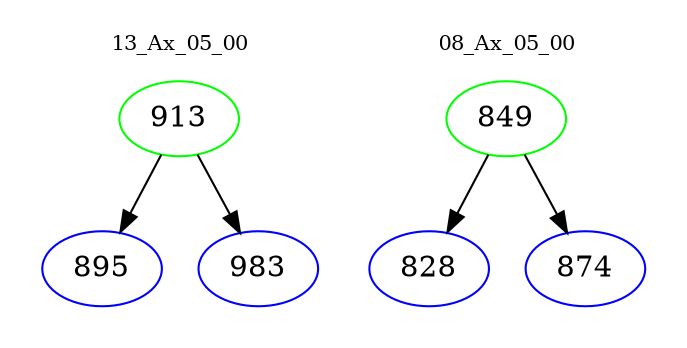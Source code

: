 digraph{
subgraph cluster_0 {
color = white
label = "13_Ax_05_00";
fontsize=10;
T0_913 [label="913", color="green"]
T0_913 -> T0_895 [color="black"]
T0_895 [label="895", color="blue"]
T0_913 -> T0_983 [color="black"]
T0_983 [label="983", color="blue"]
}
subgraph cluster_1 {
color = white
label = "08_Ax_05_00";
fontsize=10;
T1_849 [label="849", color="green"]
T1_849 -> T1_828 [color="black"]
T1_828 [label="828", color="blue"]
T1_849 -> T1_874 [color="black"]
T1_874 [label="874", color="blue"]
}
}
